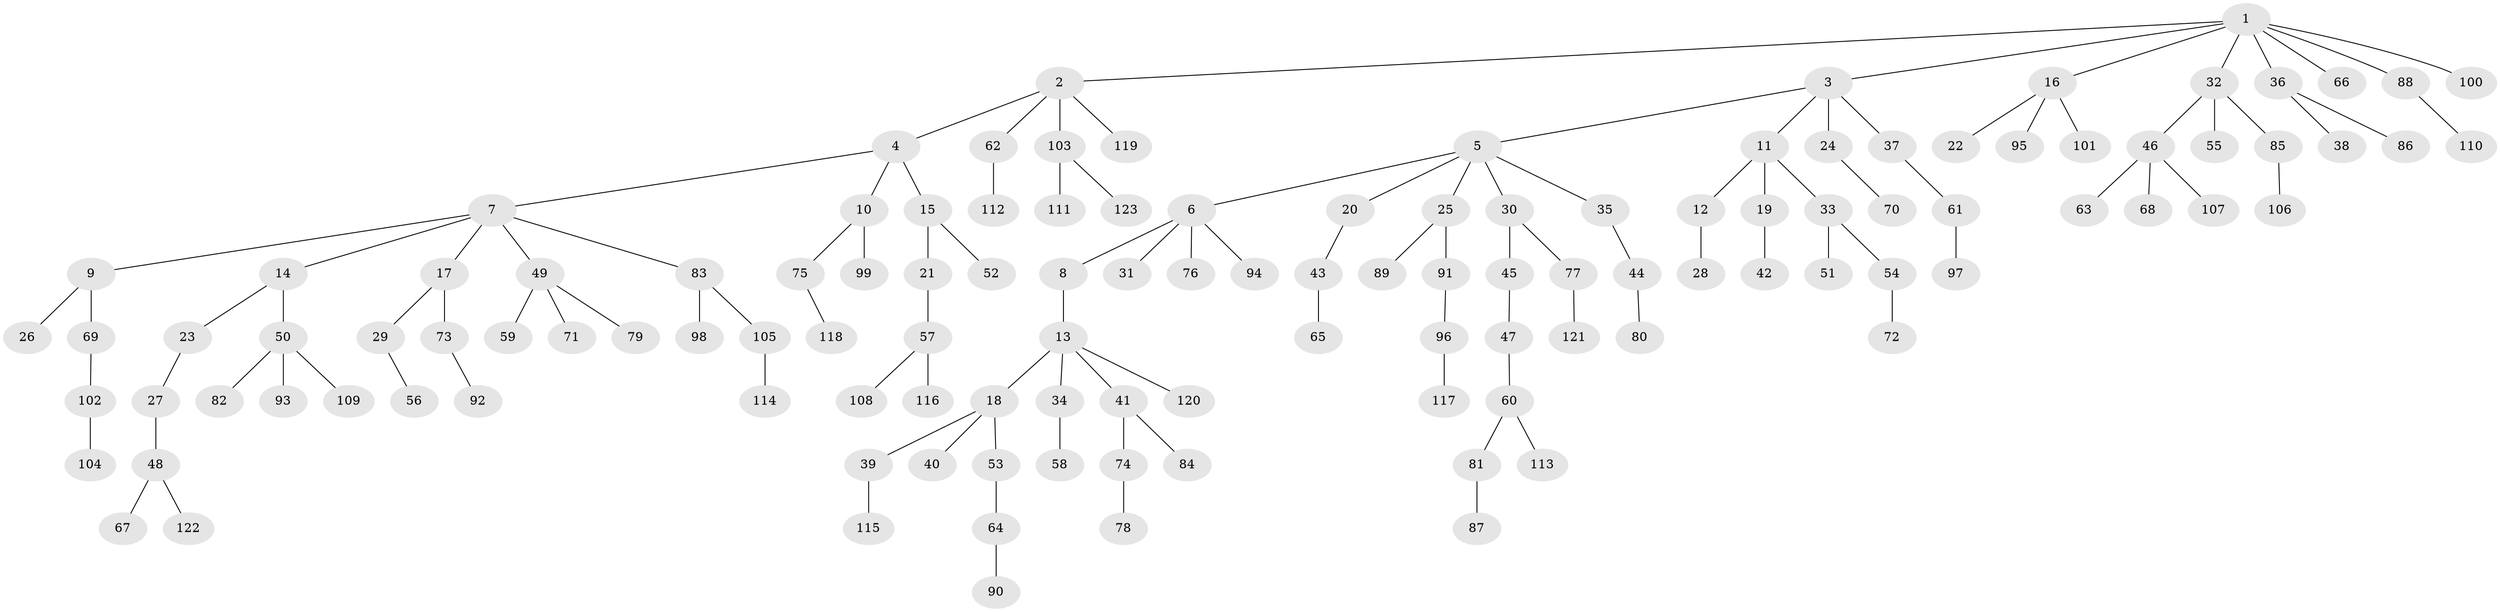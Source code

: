 // coarse degree distribution, {4: 0.05405405405405406, 2: 0.35135135135135137, 1: 0.4594594594594595, 3: 0.08108108108108109, 5: 0.02702702702702703, 7: 0.02702702702702703}
// Generated by graph-tools (version 1.1) at 2025/37/03/04/25 23:37:27]
// undirected, 123 vertices, 122 edges
graph export_dot {
  node [color=gray90,style=filled];
  1;
  2;
  3;
  4;
  5;
  6;
  7;
  8;
  9;
  10;
  11;
  12;
  13;
  14;
  15;
  16;
  17;
  18;
  19;
  20;
  21;
  22;
  23;
  24;
  25;
  26;
  27;
  28;
  29;
  30;
  31;
  32;
  33;
  34;
  35;
  36;
  37;
  38;
  39;
  40;
  41;
  42;
  43;
  44;
  45;
  46;
  47;
  48;
  49;
  50;
  51;
  52;
  53;
  54;
  55;
  56;
  57;
  58;
  59;
  60;
  61;
  62;
  63;
  64;
  65;
  66;
  67;
  68;
  69;
  70;
  71;
  72;
  73;
  74;
  75;
  76;
  77;
  78;
  79;
  80;
  81;
  82;
  83;
  84;
  85;
  86;
  87;
  88;
  89;
  90;
  91;
  92;
  93;
  94;
  95;
  96;
  97;
  98;
  99;
  100;
  101;
  102;
  103;
  104;
  105;
  106;
  107;
  108;
  109;
  110;
  111;
  112;
  113;
  114;
  115;
  116;
  117;
  118;
  119;
  120;
  121;
  122;
  123;
  1 -- 2;
  1 -- 3;
  1 -- 16;
  1 -- 32;
  1 -- 36;
  1 -- 66;
  1 -- 88;
  1 -- 100;
  2 -- 4;
  2 -- 62;
  2 -- 103;
  2 -- 119;
  3 -- 5;
  3 -- 11;
  3 -- 24;
  3 -- 37;
  4 -- 7;
  4 -- 10;
  4 -- 15;
  5 -- 6;
  5 -- 20;
  5 -- 25;
  5 -- 30;
  5 -- 35;
  6 -- 8;
  6 -- 31;
  6 -- 76;
  6 -- 94;
  7 -- 9;
  7 -- 14;
  7 -- 17;
  7 -- 49;
  7 -- 83;
  8 -- 13;
  9 -- 26;
  9 -- 69;
  10 -- 75;
  10 -- 99;
  11 -- 12;
  11 -- 19;
  11 -- 33;
  12 -- 28;
  13 -- 18;
  13 -- 34;
  13 -- 41;
  13 -- 120;
  14 -- 23;
  14 -- 50;
  15 -- 21;
  15 -- 52;
  16 -- 22;
  16 -- 95;
  16 -- 101;
  17 -- 29;
  17 -- 73;
  18 -- 39;
  18 -- 40;
  18 -- 53;
  19 -- 42;
  20 -- 43;
  21 -- 57;
  23 -- 27;
  24 -- 70;
  25 -- 89;
  25 -- 91;
  27 -- 48;
  29 -- 56;
  30 -- 45;
  30 -- 77;
  32 -- 46;
  32 -- 55;
  32 -- 85;
  33 -- 51;
  33 -- 54;
  34 -- 58;
  35 -- 44;
  36 -- 38;
  36 -- 86;
  37 -- 61;
  39 -- 115;
  41 -- 74;
  41 -- 84;
  43 -- 65;
  44 -- 80;
  45 -- 47;
  46 -- 63;
  46 -- 68;
  46 -- 107;
  47 -- 60;
  48 -- 67;
  48 -- 122;
  49 -- 59;
  49 -- 71;
  49 -- 79;
  50 -- 82;
  50 -- 93;
  50 -- 109;
  53 -- 64;
  54 -- 72;
  57 -- 108;
  57 -- 116;
  60 -- 81;
  60 -- 113;
  61 -- 97;
  62 -- 112;
  64 -- 90;
  69 -- 102;
  73 -- 92;
  74 -- 78;
  75 -- 118;
  77 -- 121;
  81 -- 87;
  83 -- 98;
  83 -- 105;
  85 -- 106;
  88 -- 110;
  91 -- 96;
  96 -- 117;
  102 -- 104;
  103 -- 111;
  103 -- 123;
  105 -- 114;
}
